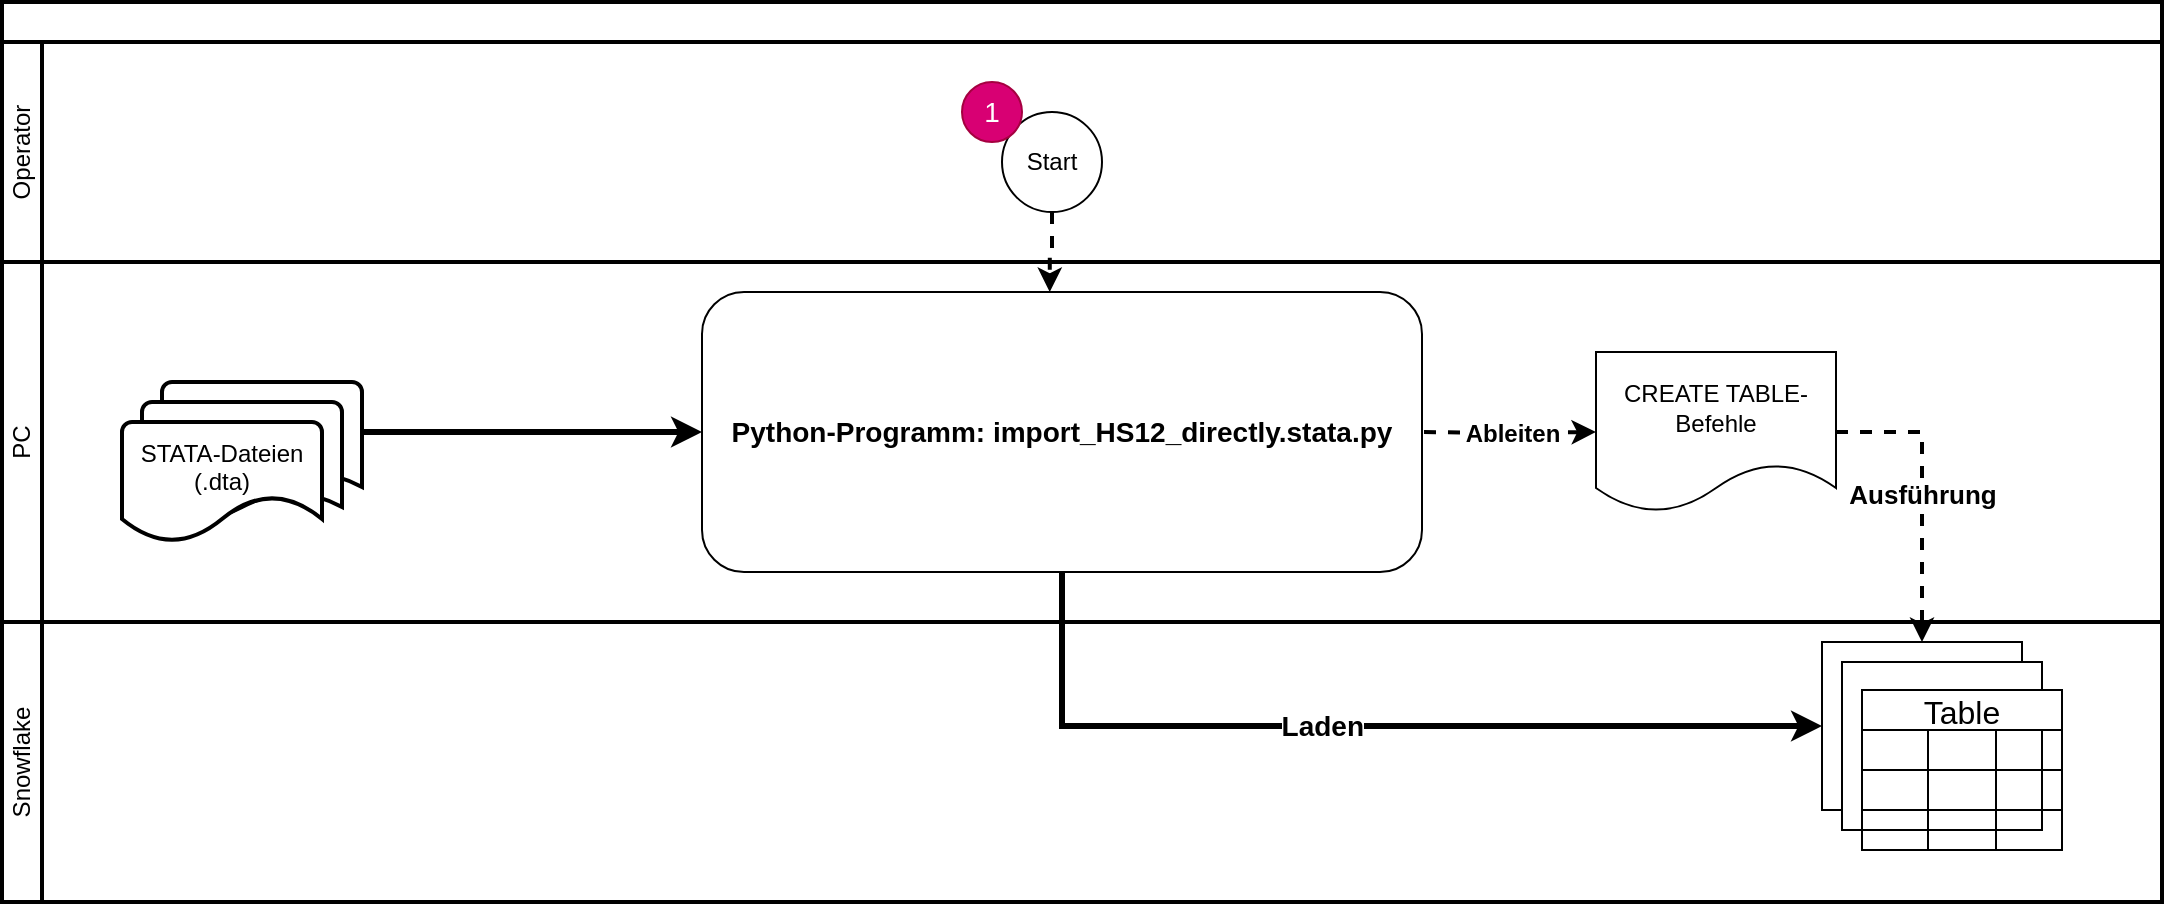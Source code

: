 <mxfile version="26.1.1">
  <diagram id="kgpKYQtTHZ0yAKxKKP6v" name="Page-1">
    <mxGraphModel dx="2848" dy="814" grid="1" gridSize="10" guides="1" tooltips="1" connect="1" arrows="1" fold="1" page="1" pageScale="1" pageWidth="1654" pageHeight="1169" background="#ffffff" math="0" shadow="0">
      <root>
        <mxCell id="0" />
        <mxCell id="1" parent="0" />
        <mxCell id="ABB3tMrrP6x_HUb50umq-8" value="" style="swimlane;html=1;startSize=20;fontStyle=0;collapsible=0;horizontal=1;swimlaneLine=1;strokeWidth=2;swimlaneFillColor=#ffffff;whiteSpace=wrap;" parent="1" vertex="1">
          <mxGeometry x="-90" y="290" width="1080" height="450" as="geometry" />
        </mxCell>
        <mxCell id="ABB3tMrrP6x_HUb50umq-10" value="PC" style="swimlane;html=1;startSize=20;fontStyle=0;collapsible=0;horizontal=0;swimlaneLine=1;swimlaneFillColor=#ffffff;strokeWidth=2;whiteSpace=wrap;" parent="ABB3tMrrP6x_HUb50umq-8" vertex="1">
          <mxGeometry y="130" width="1080" height="180" as="geometry" />
        </mxCell>
        <mxCell id="ABB3tMrrP6x_HUb50umq-18" value="" style="group" parent="ABB3tMrrP6x_HUb50umq-10" vertex="1" connectable="0">
          <mxGeometry x="60" y="60" width="120" height="80" as="geometry" />
        </mxCell>
        <mxCell id="ABB3tMrrP6x_HUb50umq-15" value="" style="strokeWidth=2;html=1;shape=mxgraph.flowchart.document2;whiteSpace=wrap;size=0.25;" parent="ABB3tMrrP6x_HUb50umq-18" vertex="1">
          <mxGeometry x="20" width="100" height="60" as="geometry" />
        </mxCell>
        <mxCell id="ABB3tMrrP6x_HUb50umq-16" value="" style="strokeWidth=2;html=1;shape=mxgraph.flowchart.document2;whiteSpace=wrap;size=0.25;" parent="ABB3tMrrP6x_HUb50umq-18" vertex="1">
          <mxGeometry x="10" y="10" width="100" height="60" as="geometry" />
        </mxCell>
        <mxCell id="ABB3tMrrP6x_HUb50umq-17" value="STATA-Dateien&lt;div&gt;(.dta)&lt;div&gt;&lt;br&gt;&lt;/div&gt;&lt;/div&gt;" style="strokeWidth=2;html=1;shape=mxgraph.flowchart.document2;whiteSpace=wrap;size=0.383;" parent="ABB3tMrrP6x_HUb50umq-18" vertex="1">
          <mxGeometry y="20" width="100" height="60" as="geometry" />
        </mxCell>
        <mxCell id="ABB3tMrrP6x_HUb50umq-12" value="Snowflake" style="swimlane;html=1;startSize=20;fontStyle=0;collapsible=0;horizontal=0;swimlaneLine=1;swimlaneFillColor=#ffffff;strokeWidth=2;whiteSpace=wrap;" parent="ABB3tMrrP6x_HUb50umq-10" vertex="1">
          <mxGeometry y="180" width="1080" height="140" as="geometry" />
        </mxCell>
        <mxCell id="ABB3tMrrP6x_HUb50umq-76" value="" style="group" parent="ABB3tMrrP6x_HUb50umq-12" vertex="1" connectable="0">
          <mxGeometry x="910" y="10" width="120" height="104" as="geometry" />
        </mxCell>
        <mxCell id="ABB3tMrrP6x_HUb50umq-73" value="" style="rounded=0;whiteSpace=wrap;html=1;" parent="ABB3tMrrP6x_HUb50umq-76" vertex="1">
          <mxGeometry width="100" height="84" as="geometry" />
        </mxCell>
        <mxCell id="ABB3tMrrP6x_HUb50umq-74" value="" style="rounded=0;whiteSpace=wrap;html=1;" parent="ABB3tMrrP6x_HUb50umq-76" vertex="1">
          <mxGeometry x="10" y="10" width="100" height="84" as="geometry" />
        </mxCell>
        <mxCell id="ABB3tMrrP6x_HUb50umq-31" value="Table" style="shape=table;startSize=20;container=1;collapsible=0;childLayout=tableLayout;fontSize=16;fillStyle=solid;swimlaneFillColor=none;" parent="ABB3tMrrP6x_HUb50umq-76" vertex="1">
          <mxGeometry x="20" y="24" width="100" height="80" as="geometry" />
        </mxCell>
        <mxCell id="ABB3tMrrP6x_HUb50umq-32" value="" style="shape=tableRow;horizontal=0;startSize=0;swimlaneHead=0;swimlaneBody=0;strokeColor=inherit;top=0;left=0;bottom=0;right=0;collapsible=0;dropTarget=0;fillColor=none;points=[[0,0.5],[1,0.5]];portConstraint=eastwest;fontSize=16;" parent="ABB3tMrrP6x_HUb50umq-31" vertex="1">
          <mxGeometry y="20" width="100" height="20" as="geometry" />
        </mxCell>
        <mxCell id="ABB3tMrrP6x_HUb50umq-33" value="" style="shape=partialRectangle;html=1;whiteSpace=wrap;connectable=0;strokeColor=inherit;overflow=hidden;fillColor=none;top=0;left=0;bottom=0;right=0;pointerEvents=1;fontSize=16;" parent="ABB3tMrrP6x_HUb50umq-32" vertex="1">
          <mxGeometry width="33" height="20" as="geometry">
            <mxRectangle width="33" height="20" as="alternateBounds" />
          </mxGeometry>
        </mxCell>
        <mxCell id="ABB3tMrrP6x_HUb50umq-34" value="" style="shape=partialRectangle;html=1;whiteSpace=wrap;connectable=0;strokeColor=inherit;overflow=hidden;fillColor=none;top=0;left=0;bottom=0;right=0;pointerEvents=1;fontSize=16;" parent="ABB3tMrrP6x_HUb50umq-32" vertex="1">
          <mxGeometry x="33" width="34" height="20" as="geometry">
            <mxRectangle width="34" height="20" as="alternateBounds" />
          </mxGeometry>
        </mxCell>
        <mxCell id="ABB3tMrrP6x_HUb50umq-35" value="" style="shape=partialRectangle;html=1;whiteSpace=wrap;connectable=0;strokeColor=inherit;overflow=hidden;fillColor=none;top=0;left=0;bottom=0;right=0;pointerEvents=1;fontSize=16;" parent="ABB3tMrrP6x_HUb50umq-32" vertex="1">
          <mxGeometry x="67" width="33" height="20" as="geometry">
            <mxRectangle width="33" height="20" as="alternateBounds" />
          </mxGeometry>
        </mxCell>
        <mxCell id="ABB3tMrrP6x_HUb50umq-36" value="" style="shape=tableRow;horizontal=0;startSize=0;swimlaneHead=0;swimlaneBody=0;strokeColor=inherit;top=0;left=0;bottom=0;right=0;collapsible=0;dropTarget=0;fillColor=none;points=[[0,0.5],[1,0.5]];portConstraint=eastwest;fontSize=16;" parent="ABB3tMrrP6x_HUb50umq-31" vertex="1">
          <mxGeometry y="40" width="100" height="20" as="geometry" />
        </mxCell>
        <mxCell id="ABB3tMrrP6x_HUb50umq-37" value="" style="shape=partialRectangle;html=1;whiteSpace=wrap;connectable=0;strokeColor=inherit;overflow=hidden;fillColor=none;top=0;left=0;bottom=0;right=0;pointerEvents=1;fontSize=16;" parent="ABB3tMrrP6x_HUb50umq-36" vertex="1">
          <mxGeometry width="33" height="20" as="geometry">
            <mxRectangle width="33" height="20" as="alternateBounds" />
          </mxGeometry>
        </mxCell>
        <mxCell id="ABB3tMrrP6x_HUb50umq-38" value="" style="shape=partialRectangle;html=1;whiteSpace=wrap;connectable=0;strokeColor=inherit;overflow=hidden;fillColor=none;top=0;left=0;bottom=0;right=0;pointerEvents=1;fontSize=16;" parent="ABB3tMrrP6x_HUb50umq-36" vertex="1">
          <mxGeometry x="33" width="34" height="20" as="geometry">
            <mxRectangle width="34" height="20" as="alternateBounds" />
          </mxGeometry>
        </mxCell>
        <mxCell id="ABB3tMrrP6x_HUb50umq-39" value="" style="shape=partialRectangle;html=1;whiteSpace=wrap;connectable=0;strokeColor=inherit;overflow=hidden;fillColor=none;top=0;left=0;bottom=0;right=0;pointerEvents=1;fontSize=16;" parent="ABB3tMrrP6x_HUb50umq-36" vertex="1">
          <mxGeometry x="67" width="33" height="20" as="geometry">
            <mxRectangle width="33" height="20" as="alternateBounds" />
          </mxGeometry>
        </mxCell>
        <mxCell id="ABB3tMrrP6x_HUb50umq-40" value="" style="shape=tableRow;horizontal=0;startSize=0;swimlaneHead=0;swimlaneBody=0;strokeColor=inherit;top=0;left=0;bottom=0;right=0;collapsible=0;dropTarget=0;fillColor=none;points=[[0,0.5],[1,0.5]];portConstraint=eastwest;fontSize=16;" parent="ABB3tMrrP6x_HUb50umq-31" vertex="1">
          <mxGeometry y="60" width="100" height="20" as="geometry" />
        </mxCell>
        <mxCell id="ABB3tMrrP6x_HUb50umq-41" value="" style="shape=partialRectangle;html=1;whiteSpace=wrap;connectable=0;strokeColor=inherit;overflow=hidden;fillColor=none;top=0;left=0;bottom=0;right=0;pointerEvents=1;fontSize=16;" parent="ABB3tMrrP6x_HUb50umq-40" vertex="1">
          <mxGeometry width="33" height="20" as="geometry">
            <mxRectangle width="33" height="20" as="alternateBounds" />
          </mxGeometry>
        </mxCell>
        <mxCell id="ABB3tMrrP6x_HUb50umq-42" value="" style="shape=partialRectangle;html=1;whiteSpace=wrap;connectable=0;strokeColor=inherit;overflow=hidden;fillColor=none;top=0;left=0;bottom=0;right=0;pointerEvents=1;fontSize=16;" parent="ABB3tMrrP6x_HUb50umq-40" vertex="1">
          <mxGeometry x="33" width="34" height="20" as="geometry">
            <mxRectangle width="34" height="20" as="alternateBounds" />
          </mxGeometry>
        </mxCell>
        <mxCell id="ABB3tMrrP6x_HUb50umq-43" value="" style="shape=partialRectangle;html=1;whiteSpace=wrap;connectable=0;strokeColor=inherit;overflow=hidden;fillColor=none;top=0;left=0;bottom=0;right=0;pointerEvents=1;fontSize=16;" parent="ABB3tMrrP6x_HUb50umq-40" vertex="1">
          <mxGeometry x="67" width="33" height="20" as="geometry">
            <mxRectangle width="33" height="20" as="alternateBounds" />
          </mxGeometry>
        </mxCell>
        <mxCell id="ABB3tMrrP6x_HUb50umq-85" value="&lt;span style=&quot;font-size: 14px; font-weight: 700; text-align: right; text-wrap-mode: nowrap; background-color: rgb(255, 255, 255);&quot;&gt;Python-Programm:&amp;nbsp;import_HS12_directly.stata.py&lt;/span&gt;" style="rounded=1;whiteSpace=wrap;html=1;" parent="ABB3tMrrP6x_HUb50umq-10" vertex="1">
          <mxGeometry x="350" y="15" width="360" height="140" as="geometry" />
        </mxCell>
        <mxCell id="ABB3tMrrP6x_HUb50umq-84" value="" style="endArrow=classic;html=1;rounded=0;entryX=0;entryY=0.5;entryDx=0;entryDy=0;strokeWidth=3;labelPosition=left;verticalLabelPosition=middle;align=right;verticalAlign=middle;fontSize=14;fontStyle=1" parent="ABB3tMrrP6x_HUb50umq-10" target="ABB3tMrrP6x_HUb50umq-85" edge="1">
          <mxGeometry width="50" height="50" relative="1" as="geometry">
            <mxPoint x="180" y="85" as="sourcePoint" />
            <mxPoint x="528" y="180" as="targetPoint" />
            <Array as="points" />
          </mxGeometry>
        </mxCell>
        <mxCell id="ABB3tMrrP6x_HUb50umq-86" value="Laden" style="endArrow=classic;html=1;rounded=0;exitX=0.5;exitY=1;exitDx=0;exitDy=0;entryX=0;entryY=0.5;entryDx=0;entryDy=0;strokeWidth=3;labelPosition=left;verticalLabelPosition=middle;align=right;verticalAlign=middle;fontSize=14;fontStyle=1;" parent="ABB3tMrrP6x_HUb50umq-10" source="ABB3tMrrP6x_HUb50umq-85" target="ABB3tMrrP6x_HUb50umq-73" edge="1">
          <mxGeometry width="50" height="50" relative="1" as="geometry">
            <mxPoint x="380" y="60" as="sourcePoint" />
            <mxPoint x="530" y="180" as="targetPoint" />
            <Array as="points">
              <mxPoint x="530" y="232" />
            </Array>
          </mxGeometry>
        </mxCell>
        <mxCell id="ABB3tMrrP6x_HUb50umq-28" value="CREATE TABLE-Befehle" style="shape=document;whiteSpace=wrap;html=1;boundedLbl=1;" parent="ABB3tMrrP6x_HUb50umq-10" vertex="1">
          <mxGeometry x="797" y="45" width="120" height="80" as="geometry" />
        </mxCell>
        <mxCell id="ABB3tMrrP6x_HUb50umq-77" value="Ausführung" style="edgeStyle=orthogonalEdgeStyle;rounded=0;orthogonalLoop=1;jettySize=auto;html=1;exitX=1;exitY=0.5;exitDx=0;exitDy=0;entryX=0.5;entryY=0;entryDx=0;entryDy=0;strokeWidth=2;dashed=1;fontSize=13;fontStyle=1" parent="ABB3tMrrP6x_HUb50umq-10" source="ABB3tMrrP6x_HUb50umq-28" target="ABB3tMrrP6x_HUb50umq-73" edge="1">
          <mxGeometry relative="1" as="geometry">
            <mxPoint x="330" y="30" as="sourcePoint" />
            <mxPoint x="380" y="-50" as="targetPoint" />
          </mxGeometry>
        </mxCell>
        <mxCell id="ABB3tMrrP6x_HUb50umq-30" value="Ableiten" style="edgeStyle=orthogonalEdgeStyle;rounded=0;orthogonalLoop=1;jettySize=auto;html=1;entryX=0;entryY=0.5;entryDx=0;entryDy=0;strokeWidth=2;dashed=1;fontSize=12;fontStyle=1;" parent="ABB3tMrrP6x_HUb50umq-10" target="ABB3tMrrP6x_HUb50umq-28" edge="1">
          <mxGeometry relative="1" as="geometry">
            <mxPoint x="711" y="85" as="sourcePoint" />
          </mxGeometry>
        </mxCell>
        <mxCell id="ABB3tMrrP6x_HUb50umq-11" value="Operator" style="swimlane;html=1;startSize=20;fontStyle=0;collapsible=0;horizontal=0;swimlaneLine=1;swimlaneFillColor=#ffffff;strokeWidth=2;whiteSpace=wrap;" parent="ABB3tMrrP6x_HUb50umq-8" vertex="1">
          <mxGeometry y="20" width="1080" height="110" as="geometry" />
        </mxCell>
        <mxCell id="TfftyZI7j9FXrv--hsRl-2" value="Start" style="ellipse;whiteSpace=wrap;html=1;aspect=fixed;" parent="ABB3tMrrP6x_HUb50umq-11" vertex="1">
          <mxGeometry x="500" y="35" width="50" height="50" as="geometry" />
        </mxCell>
        <mxCell id="ABB3tMrrP6x_HUb50umq-92" value="&lt;font style=&quot;font-size: 14px;&quot;&gt;1&lt;/font&gt;" style="ellipse;whiteSpace=wrap;html=1;aspect=fixed;fillColor=#d80073;strokeColor=#A50040;fontColor=#ffffff;" parent="ABB3tMrrP6x_HUb50umq-11" vertex="1">
          <mxGeometry x="480" y="20" width="30" height="30" as="geometry" />
        </mxCell>
        <mxCell id="TfftyZI7j9FXrv--hsRl-3" value="&lt;div&gt;&lt;br&gt;&lt;/div&gt;&lt;div&gt;&lt;br&gt;&lt;/div&gt;" style="edgeStyle=orthogonalEdgeStyle;rounded=0;orthogonalLoop=1;jettySize=auto;html=1;entryX=0.483;entryY=0;entryDx=0;entryDy=0;strokeWidth=2;dashed=1;fontSize=12;fontStyle=1;exitX=0.5;exitY=1;exitDx=0;exitDy=0;entryPerimeter=0;" parent="ABB3tMrrP6x_HUb50umq-8" source="TfftyZI7j9FXrv--hsRl-2" target="ABB3tMrrP6x_HUb50umq-85" edge="1">
          <mxGeometry relative="1" as="geometry">
            <mxPoint x="721" y="235" as="sourcePoint" />
            <mxPoint x="807" y="235" as="targetPoint" />
          </mxGeometry>
        </mxCell>
      </root>
    </mxGraphModel>
  </diagram>
</mxfile>
